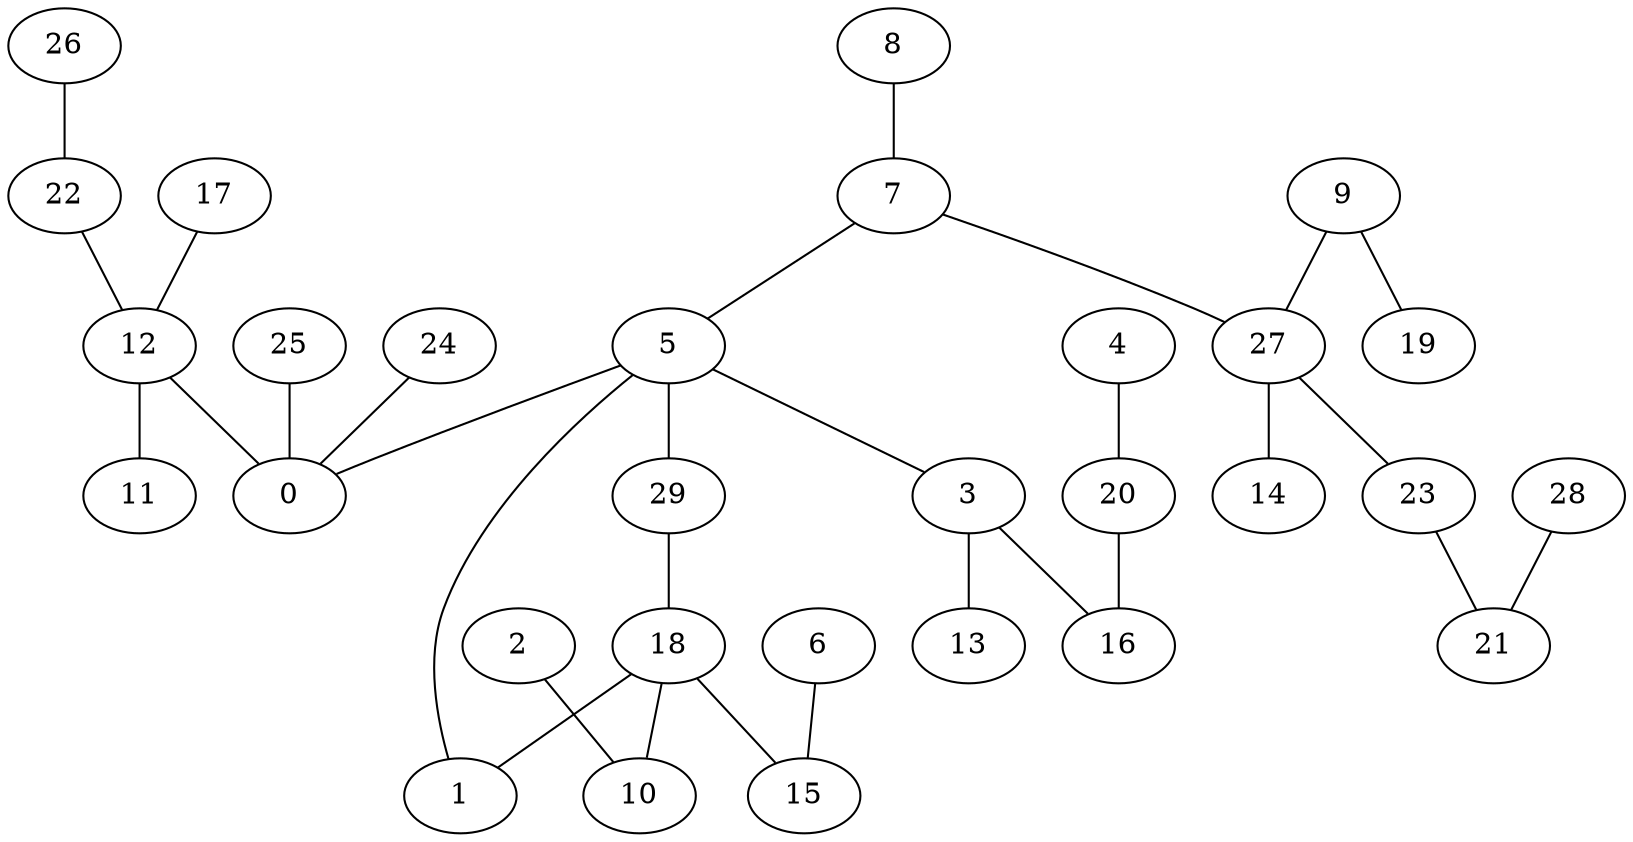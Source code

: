digraph GG_graph {

subgraph G_graph {
edge [color = black]
"12" -> "11" [dir = none]
"12" -> "0" [dir = none]
"27" -> "14" [dir = none]
"27" -> "23" [dir = none]
"29" -> "18" [dir = none]
"22" -> "12" [dir = none]
"9" -> "19" [dir = none]
"9" -> "27" [dir = none]
"18" -> "1" [dir = none]
"18" -> "10" [dir = none]
"18" -> "15" [dir = none]
"5" -> "3" [dir = none]
"5" -> "0" [dir = none]
"5" -> "29" [dir = none]
"8" -> "7" [dir = none]
"7" -> "27" [dir = none]
"7" -> "5" [dir = none]
"17" -> "12" [dir = none]
"28" -> "21" [dir = none]
"23" -> "21" [dir = none]
"20" -> "16" [dir = none]
"24" -> "0" [dir = none]
"3" -> "16" [dir = none]
"3" -> "13" [dir = none]
"6" -> "15" [dir = none]
"26" -> "22" [dir = none]
"2" -> "10" [dir = none]
"25" -> "0" [dir = none]
"4" -> "20" [dir = none]
"5" -> "1" [dir = none]
}

}
